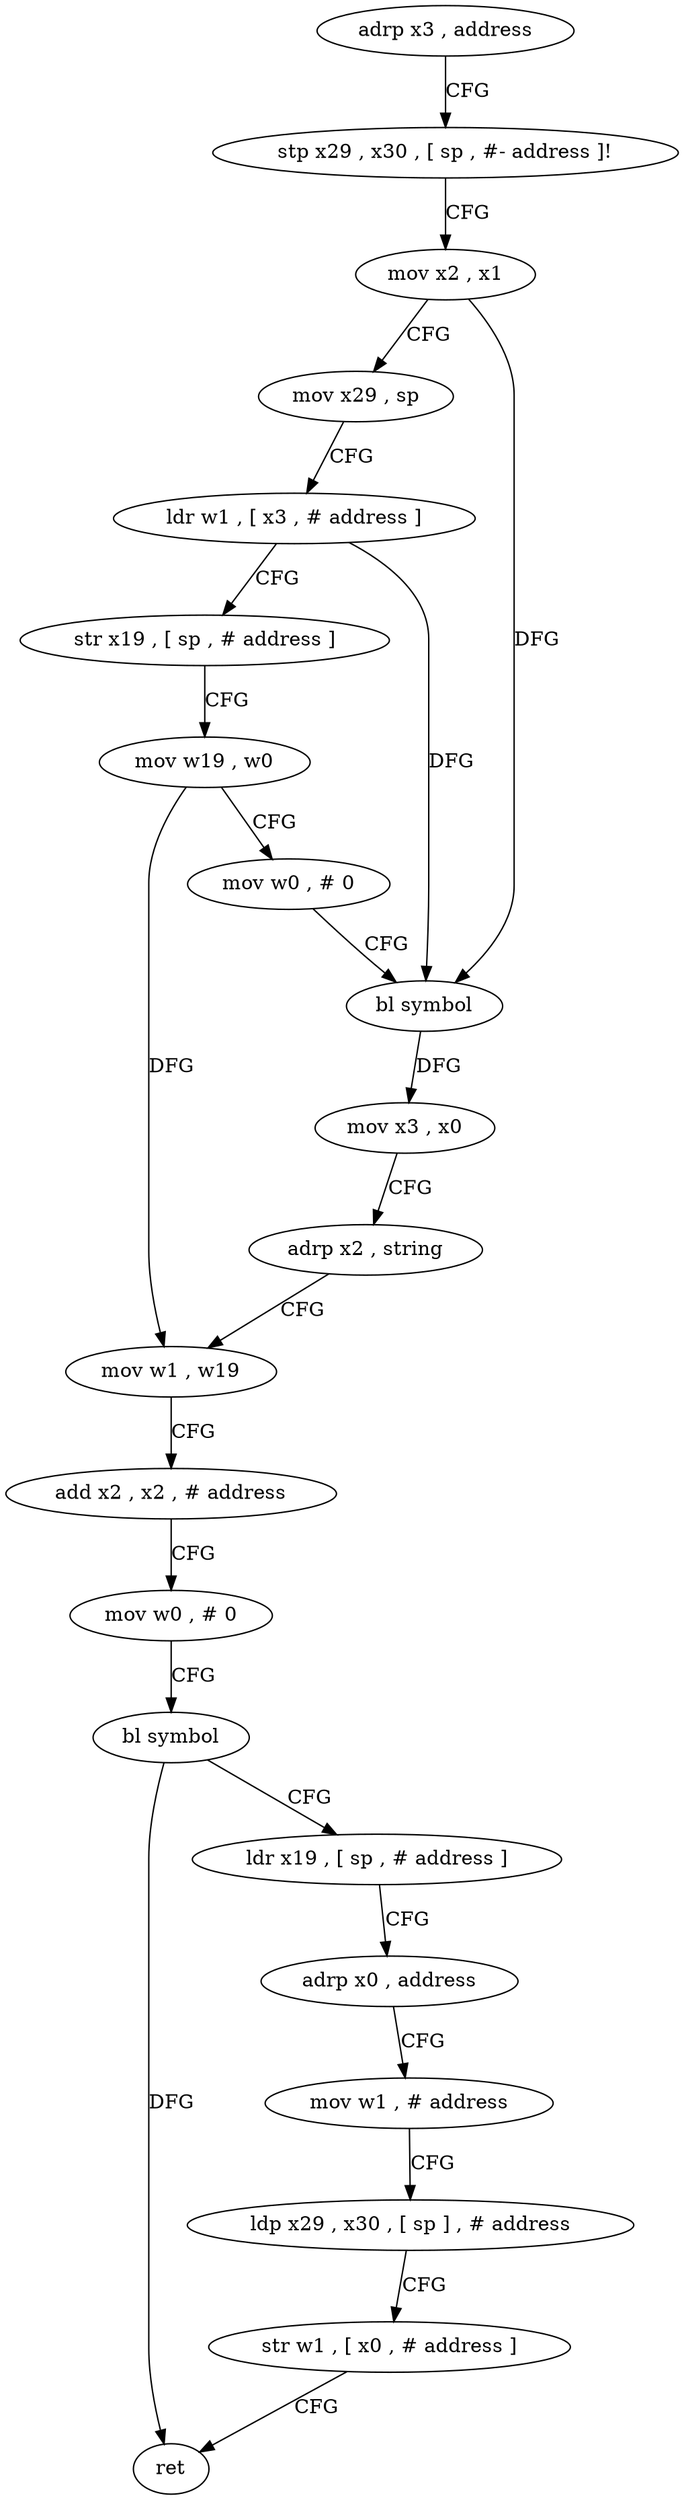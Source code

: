digraph "func" {
"4248520" [label = "adrp x3 , address" ]
"4248524" [label = "stp x29 , x30 , [ sp , #- address ]!" ]
"4248528" [label = "mov x2 , x1" ]
"4248532" [label = "mov x29 , sp" ]
"4248536" [label = "ldr w1 , [ x3 , # address ]" ]
"4248540" [label = "str x19 , [ sp , # address ]" ]
"4248544" [label = "mov w19 , w0" ]
"4248548" [label = "mov w0 , # 0" ]
"4248552" [label = "bl symbol" ]
"4248556" [label = "mov x3 , x0" ]
"4248560" [label = "adrp x2 , string" ]
"4248564" [label = "mov w1 , w19" ]
"4248568" [label = "add x2 , x2 , # address" ]
"4248572" [label = "mov w0 , # 0" ]
"4248576" [label = "bl symbol" ]
"4248580" [label = "ldr x19 , [ sp , # address ]" ]
"4248584" [label = "adrp x0 , address" ]
"4248588" [label = "mov w1 , # address" ]
"4248592" [label = "ldp x29 , x30 , [ sp ] , # address" ]
"4248596" [label = "str w1 , [ x0 , # address ]" ]
"4248600" [label = "ret" ]
"4248520" -> "4248524" [ label = "CFG" ]
"4248524" -> "4248528" [ label = "CFG" ]
"4248528" -> "4248532" [ label = "CFG" ]
"4248528" -> "4248552" [ label = "DFG" ]
"4248532" -> "4248536" [ label = "CFG" ]
"4248536" -> "4248540" [ label = "CFG" ]
"4248536" -> "4248552" [ label = "DFG" ]
"4248540" -> "4248544" [ label = "CFG" ]
"4248544" -> "4248548" [ label = "CFG" ]
"4248544" -> "4248564" [ label = "DFG" ]
"4248548" -> "4248552" [ label = "CFG" ]
"4248552" -> "4248556" [ label = "DFG" ]
"4248556" -> "4248560" [ label = "CFG" ]
"4248560" -> "4248564" [ label = "CFG" ]
"4248564" -> "4248568" [ label = "CFG" ]
"4248568" -> "4248572" [ label = "CFG" ]
"4248572" -> "4248576" [ label = "CFG" ]
"4248576" -> "4248580" [ label = "CFG" ]
"4248576" -> "4248600" [ label = "DFG" ]
"4248580" -> "4248584" [ label = "CFG" ]
"4248584" -> "4248588" [ label = "CFG" ]
"4248588" -> "4248592" [ label = "CFG" ]
"4248592" -> "4248596" [ label = "CFG" ]
"4248596" -> "4248600" [ label = "CFG" ]
}
